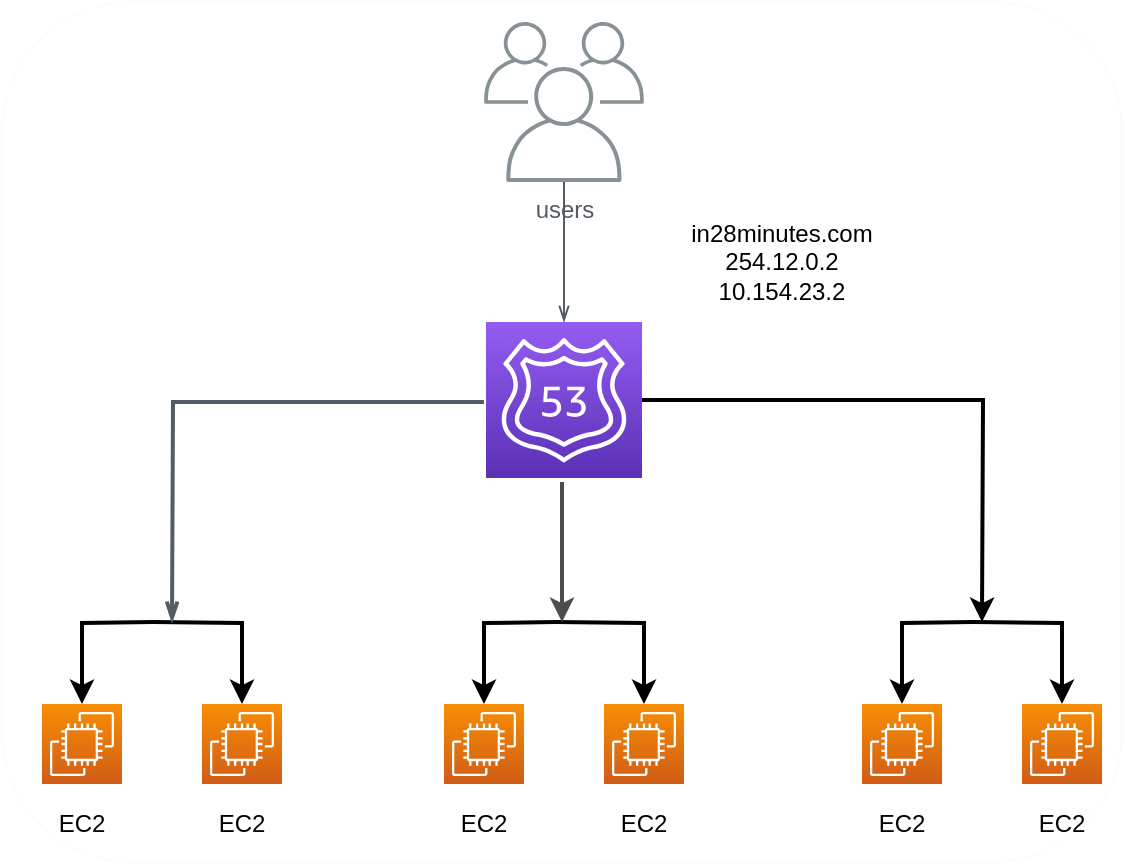 <mxfile version="12.9.9" type="device"><diagram id="NvpqJBKRmjGPZKzPypbm" name="Page-1"><mxGraphModel dx="1106" dy="808" grid="1" gridSize="10" guides="1" tooltips="1" connect="1" arrows="1" fold="1" page="1" pageScale="1" pageWidth="1654" pageHeight="1169" math="0" shadow="0"><root><mxCell id="0"/><mxCell id="1" parent="0"/><mxCell id="jAO52_8dlUzd9696KGh9-1" value="" style="rounded=1;whiteSpace=wrap;html=1;strokeColor=#F7FFF8;" parent="1" vertex="1"><mxGeometry x="360" y="10" width="560" height="430" as="geometry"/></mxCell><mxCell id="MUY71AIxzCRUjd8wj3wI-74" style="edgeStyle=orthogonalEdgeStyle;rounded=0;orthogonalLoop=1;jettySize=auto;html=1;strokeWidth=2;" parent="1" source="MUY71AIxzCRUjd8wj3wI-47" edge="1"><mxGeometry relative="1" as="geometry"><mxPoint x="850" y="320" as="targetPoint"/></mxGeometry></mxCell><mxCell id="MUY71AIxzCRUjd8wj3wI-47" value="" style="outlineConnect=0;fontColor=#232F3E;gradientColor=#945DF2;gradientDirection=north;fillColor=#5A30B5;strokeColor=#ffffff;dashed=0;verticalLabelPosition=bottom;verticalAlign=top;align=center;html=1;fontSize=12;fontStyle=0;aspect=fixed;shape=mxgraph.aws4.resourceIcon;resIcon=mxgraph.aws4.route_53;shadow=0;" parent="1" vertex="1"><mxGeometry x="602" y="170" width="78" height="78" as="geometry"/></mxCell><mxCell id="MUY71AIxzCRUjd8wj3wI-64" style="edgeStyle=orthogonalEdgeStyle;rounded=0;orthogonalLoop=1;jettySize=auto;html=1;strokeWidth=2;" parent="1" target="MUY71AIxzCRUjd8wj3wI-57" edge="1"><mxGeometry relative="1" as="geometry"><mxPoint x="435.5" y="320" as="sourcePoint"/></mxGeometry></mxCell><mxCell id="MUY71AIxzCRUjd8wj3wI-65" style="edgeStyle=orthogonalEdgeStyle;rounded=0;orthogonalLoop=1;jettySize=auto;html=1;strokeWidth=2;" parent="1" target="MUY71AIxzCRUjd8wj3wI-58" edge="1"><mxGeometry relative="1" as="geometry"><mxPoint x="435.5" y="320" as="sourcePoint"/></mxGeometry></mxCell><mxCell id="MUY71AIxzCRUjd8wj3wI-57" value="" style="outlineConnect=0;fontColor=#232F3E;gradientColor=#F78E04;gradientDirection=north;fillColor=#D05C17;strokeColor=#ffffff;dashed=0;verticalLabelPosition=bottom;verticalAlign=top;align=center;html=1;fontSize=12;fontStyle=0;aspect=fixed;shape=mxgraph.aws4.resourceIcon;resIcon=mxgraph.aws4.ec2;shadow=0;" parent="1" vertex="1"><mxGeometry x="380" y="361" width="40" height="40" as="geometry"/></mxCell><mxCell id="MUY71AIxzCRUjd8wj3wI-58" value="" style="outlineConnect=0;fontColor=#232F3E;gradientColor=#F78E04;gradientDirection=north;fillColor=#D05C17;strokeColor=#ffffff;dashed=0;verticalLabelPosition=bottom;verticalAlign=top;align=center;html=1;fontSize=12;fontStyle=0;aspect=fixed;shape=mxgraph.aws4.resourceIcon;resIcon=mxgraph.aws4.ec2;shadow=0;" parent="1" vertex="1"><mxGeometry x="460" y="361" width="40" height="40" as="geometry"/></mxCell><mxCell id="MUY71AIxzCRUjd8wj3wI-61" value="users" style="outlineConnect=0;gradientColor=none;fontColor=#545B64;strokeColor=none;fillColor=#879196;dashed=0;verticalLabelPosition=bottom;verticalAlign=top;align=center;html=1;fontSize=12;fontStyle=0;aspect=fixed;shape=mxgraph.aws4.illustration_users;pointerEvents=1;shadow=0;" parent="1" vertex="1"><mxGeometry x="601" y="20" width="80" height="80" as="geometry"/></mxCell><mxCell id="MUY71AIxzCRUjd8wj3wI-62" value="" style="edgeStyle=orthogonalEdgeStyle;html=1;endArrow=openThin;elbow=vertical;startArrow=none;endFill=0;strokeColor=#545B64;rounded=0;exitX=-0.013;exitY=0.513;exitDx=0;exitDy=0;exitPerimeter=0;strokeWidth=2;" parent="1" source="MUY71AIxzCRUjd8wj3wI-47" edge="1"><mxGeometry width="100" relative="1" as="geometry"><mxPoint x="600" y="280" as="sourcePoint"/><mxPoint x="445" y="320" as="targetPoint"/></mxGeometry></mxCell><mxCell id="MUY71AIxzCRUjd8wj3wI-63" value="" style="edgeStyle=orthogonalEdgeStyle;html=1;endArrow=openThin;elbow=vertical;startArrow=none;endFill=0;strokeColor=#545B64;rounded=0;" parent="1" source="MUY71AIxzCRUjd8wj3wI-61" target="MUY71AIxzCRUjd8wj3wI-47" edge="1"><mxGeometry width="100" relative="1" as="geometry"><mxPoint x="600" y="280" as="sourcePoint"/><mxPoint x="700" y="280" as="targetPoint"/></mxGeometry></mxCell><mxCell id="MUY71AIxzCRUjd8wj3wI-85" value="EC2" style="text;html=1;strokeColor=none;fillColor=none;align=center;verticalAlign=middle;whiteSpace=wrap;rounded=0;shadow=0;" parent="1" vertex="1"><mxGeometry x="380" y="411" width="40" height="20" as="geometry"/></mxCell><mxCell id="MUY71AIxzCRUjd8wj3wI-86" value="EC2" style="text;html=1;strokeColor=none;fillColor=none;align=center;verticalAlign=middle;whiteSpace=wrap;rounded=0;shadow=0;" parent="1" vertex="1"><mxGeometry x="460" y="411" width="40" height="20" as="geometry"/></mxCell><mxCell id="MUY71AIxzCRUjd8wj3wI-91" value="in28minutes.com&lt;br&gt;254.12.0.2&lt;br&gt;10.154.23.2" style="text;html=1;strokeColor=none;fillColor=none;align=center;verticalAlign=middle;whiteSpace=wrap;rounded=0;shadow=0;" parent="1" vertex="1"><mxGeometry x="730" y="130" width="40" height="20" as="geometry"/></mxCell><mxCell id="ACXJ1hJwVG4guVpKynIR-1" style="edgeStyle=orthogonalEdgeStyle;rounded=0;orthogonalLoop=1;jettySize=auto;html=1;strokeWidth=2;" edge="1" parent="1" target="ACXJ1hJwVG4guVpKynIR-3"><mxGeometry relative="1" as="geometry"><mxPoint x="845.5" y="320" as="sourcePoint"/></mxGeometry></mxCell><mxCell id="ACXJ1hJwVG4guVpKynIR-2" style="edgeStyle=orthogonalEdgeStyle;rounded=0;orthogonalLoop=1;jettySize=auto;html=1;strokeWidth=2;" edge="1" parent="1" target="ACXJ1hJwVG4guVpKynIR-4"><mxGeometry relative="1" as="geometry"><mxPoint x="845.5" y="320" as="sourcePoint"/></mxGeometry></mxCell><mxCell id="ACXJ1hJwVG4guVpKynIR-3" value="" style="outlineConnect=0;fontColor=#232F3E;gradientColor=#F78E04;gradientDirection=north;fillColor=#D05C17;strokeColor=#ffffff;dashed=0;verticalLabelPosition=bottom;verticalAlign=top;align=center;html=1;fontSize=12;fontStyle=0;aspect=fixed;shape=mxgraph.aws4.resourceIcon;resIcon=mxgraph.aws4.ec2;shadow=0;" vertex="1" parent="1"><mxGeometry x="790" y="361" width="40" height="40" as="geometry"/></mxCell><mxCell id="ACXJ1hJwVG4guVpKynIR-4" value="" style="outlineConnect=0;fontColor=#232F3E;gradientColor=#F78E04;gradientDirection=north;fillColor=#D05C17;strokeColor=#ffffff;dashed=0;verticalLabelPosition=bottom;verticalAlign=top;align=center;html=1;fontSize=12;fontStyle=0;aspect=fixed;shape=mxgraph.aws4.resourceIcon;resIcon=mxgraph.aws4.ec2;shadow=0;" vertex="1" parent="1"><mxGeometry x="870" y="361" width="40" height="40" as="geometry"/></mxCell><mxCell id="ACXJ1hJwVG4guVpKynIR-5" value="EC2" style="text;html=1;strokeColor=none;fillColor=none;align=center;verticalAlign=middle;whiteSpace=wrap;rounded=0;shadow=0;" vertex="1" parent="1"><mxGeometry x="790" y="411" width="40" height="20" as="geometry"/></mxCell><mxCell id="ACXJ1hJwVG4guVpKynIR-6" value="EC2" style="text;html=1;strokeColor=none;fillColor=none;align=center;verticalAlign=middle;whiteSpace=wrap;rounded=0;shadow=0;" vertex="1" parent="1"><mxGeometry x="870" y="411" width="40" height="20" as="geometry"/></mxCell><mxCell id="ACXJ1hJwVG4guVpKynIR-7" style="edgeStyle=orthogonalEdgeStyle;rounded=0;orthogonalLoop=1;jettySize=auto;html=1;strokeWidth=2;" edge="1" parent="1" target="ACXJ1hJwVG4guVpKynIR-9"><mxGeometry relative="1" as="geometry"><mxPoint x="636.5" y="320" as="sourcePoint"/></mxGeometry></mxCell><mxCell id="ACXJ1hJwVG4guVpKynIR-8" style="edgeStyle=orthogonalEdgeStyle;rounded=0;orthogonalLoop=1;jettySize=auto;html=1;strokeWidth=2;" edge="1" parent="1" target="ACXJ1hJwVG4guVpKynIR-10"><mxGeometry relative="1" as="geometry"><mxPoint x="636.5" y="320" as="sourcePoint"/></mxGeometry></mxCell><mxCell id="ACXJ1hJwVG4guVpKynIR-9" value="" style="outlineConnect=0;fontColor=#232F3E;gradientColor=#F78E04;gradientDirection=north;fillColor=#D05C17;strokeColor=#ffffff;dashed=0;verticalLabelPosition=bottom;verticalAlign=top;align=center;html=1;fontSize=12;fontStyle=0;aspect=fixed;shape=mxgraph.aws4.resourceIcon;resIcon=mxgraph.aws4.ec2;shadow=0;" vertex="1" parent="1"><mxGeometry x="581" y="361" width="40" height="40" as="geometry"/></mxCell><mxCell id="ACXJ1hJwVG4guVpKynIR-10" value="" style="outlineConnect=0;fontColor=#232F3E;gradientColor=#F78E04;gradientDirection=north;fillColor=#D05C17;strokeColor=#ffffff;dashed=0;verticalLabelPosition=bottom;verticalAlign=top;align=center;html=1;fontSize=12;fontStyle=0;aspect=fixed;shape=mxgraph.aws4.resourceIcon;resIcon=mxgraph.aws4.ec2;shadow=0;" vertex="1" parent="1"><mxGeometry x="661" y="361" width="40" height="40" as="geometry"/></mxCell><mxCell id="ACXJ1hJwVG4guVpKynIR-11" value="EC2" style="text;html=1;strokeColor=none;fillColor=none;align=center;verticalAlign=middle;whiteSpace=wrap;rounded=0;shadow=0;" vertex="1" parent="1"><mxGeometry x="581" y="411" width="40" height="20" as="geometry"/></mxCell><mxCell id="ACXJ1hJwVG4guVpKynIR-12" value="EC2" style="text;html=1;strokeColor=none;fillColor=none;align=center;verticalAlign=middle;whiteSpace=wrap;rounded=0;shadow=0;" vertex="1" parent="1"><mxGeometry x="661" y="411" width="40" height="20" as="geometry"/></mxCell><mxCell id="ACXJ1hJwVG4guVpKynIR-13" value="" style="endArrow=classic;html=1;strokeColor=#4D4D4D;strokeWidth=2;fontSize=16;fontColor=#FF9933;" edge="1" parent="1"><mxGeometry width="50" height="50" relative="1" as="geometry"><mxPoint x="640" y="250" as="sourcePoint"/><mxPoint x="640" y="320" as="targetPoint"/></mxGeometry></mxCell></root></mxGraphModel></diagram></mxfile>